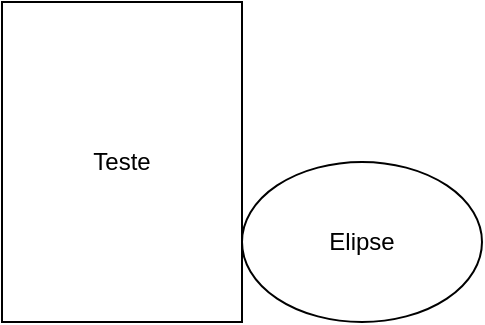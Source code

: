 <mxfile version="28.1.0">
  <diagram name="Page-1" id="G7Hi1U66O6kQ47ZWM3W3">
    <mxGraphModel dx="1426" dy="779" grid="1" gridSize="10" guides="1" tooltips="1" connect="1" arrows="1" fold="1" page="1" pageScale="1" pageWidth="827" pageHeight="1169" math="0" shadow="0">
      <root>
        <mxCell id="0" />
        <mxCell id="1" parent="0" />
        <mxCell id="43xzG_-NYlWlmlGGmJGC-1" value="Teste" style="rounded=10;whiteSpace=wrap;html=1;" parent="1" vertex="1">
          <mxGeometry x="350" y="380" width="120" height="160" as="geometry" />
        </mxCell>
        <mxCell id="3jD2XOxTcfPycsNip827-1" value="Elipse" style="ellipse;whiteSpace=wrap;html=1;" vertex="1" parent="1">
          <mxGeometry x="470" y="460" width="120" height="80" as="geometry" />
        </mxCell>
      </root>
    </mxGraphModel>
  </diagram>
</mxfile>
